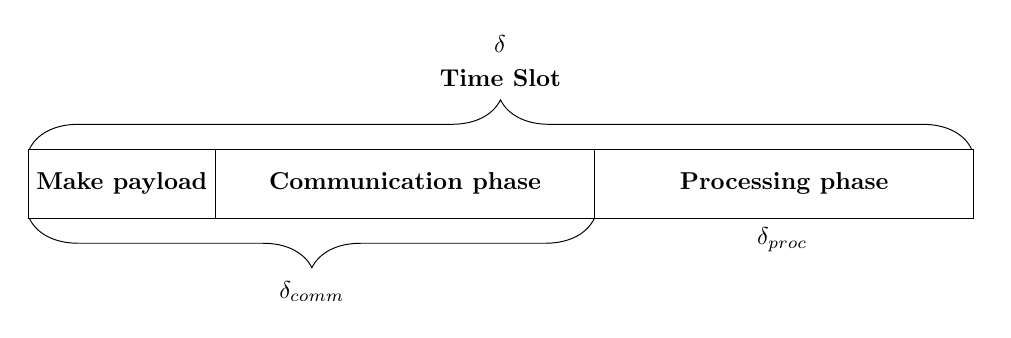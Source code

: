 \resizebox{1\textwidth}{!}{%
\begin{tikzpicture}[scale=\textwidth]
\node[draw, align = center, 
		minimum width=0.45\textwidth, 
		minimum height=10mm] 
	(communicating) at (0,0)
	{\textbf{Communication phase}};
\node[draw, right = 0cm of communicating,
		minimum width=0.45\textwidth, 
		minimum height=10mm,
		label=below:$\delta_{proc}$]
	(processing)
	{\textbf{Processing phase}};
\node[draw, left = 0 cm of communicating,
		minimum width=0.1\textwidth, 
		minimum height=10mm]
		(payload) {\textbf{Make payload}};

\draw [decoration={brace, amplitude=+20pt}, decorate]
    (payload.north west) -- (processing.north east) node [black,midway,above=+22pt] 
    (linename)
    {\textbf{Time Slot}};	

    \node[align=center,black,anchor=south] at (linename.north) {$\delta$};

\draw [decoration={brace, amplitude=20pt, mirror}, decorate]
    (payload.south west) -- (communicating.south east) node [black,midway,below=+22pt] 
    (linename)
    {$\delta_{comm}$};	

\end{tikzpicture}
}%
